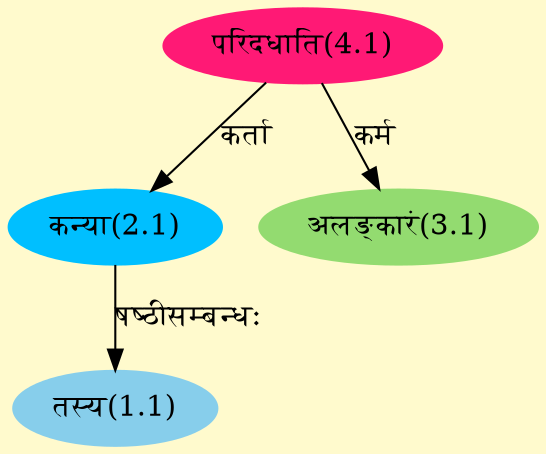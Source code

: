 digraph G{
rankdir=BT;
 compound=true;
 bgcolor="lemonchiffon1";
Node1_1 [style=filled, color="#87CEEB" label = "तस्य(1.1)"]
Node2_1 [style=filled, color="#00BFFF" label = "कन्या(2.1)"]
Node4_1 [style=filled, color="#FF1975" label = "परिदधाति(4.1)"]
Node3_1 [style=filled, color="#93DB70" label = "अलङ्कारं(3.1)"]
/* Start of Relations section */

Node1_1 -> Node2_1 [  label="षष्ठीसम्बन्धः"  dir="back" ]
Node2_1 -> Node4_1 [  label="कर्ता"  dir="back" ]
Node3_1 -> Node4_1 [  label="कर्म"  dir="back" ]
}

